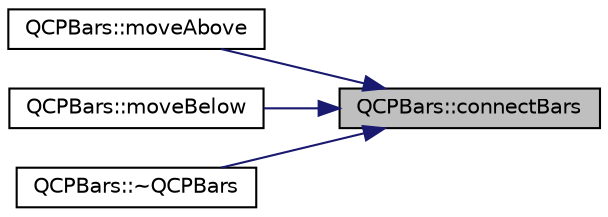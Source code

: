 digraph "QCPBars::connectBars"
{
 // LATEX_PDF_SIZE
  edge [fontname="Helvetica",fontsize="10",labelfontname="Helvetica",labelfontsize="10"];
  node [fontname="Helvetica",fontsize="10",shape=record];
  rankdir="RL";
  Node1 [label="QCPBars::connectBars",height=0.2,width=0.4,color="black", fillcolor="grey75", style="filled", fontcolor="black",tooltip=" "];
  Node1 -> Node2 [dir="back",color="midnightblue",fontsize="10",style="solid",fontname="Helvetica"];
  Node2 [label="QCPBars::moveAbove",height=0.2,width=0.4,color="black", fillcolor="white", style="filled",URL="$classQCPBars.html#ac22e00a6a41509538c21b04f0a57318c",tooltip=" "];
  Node1 -> Node3 [dir="back",color="midnightblue",fontsize="10",style="solid",fontname="Helvetica"];
  Node3 [label="QCPBars::moveBelow",height=0.2,width=0.4,color="black", fillcolor="white", style="filled",URL="$classQCPBars.html#a69fc371346980f19177c3d1ecdad78ee",tooltip=" "];
  Node1 -> Node4 [dir="back",color="midnightblue",fontsize="10",style="solid",fontname="Helvetica"];
  Node4 [label="QCPBars::~QCPBars",height=0.2,width=0.4,color="black", fillcolor="white", style="filled",URL="$classQCPBars.html#a7cfc40a41ce0a2bce71cfb34f30886ac",tooltip=" "];
}
